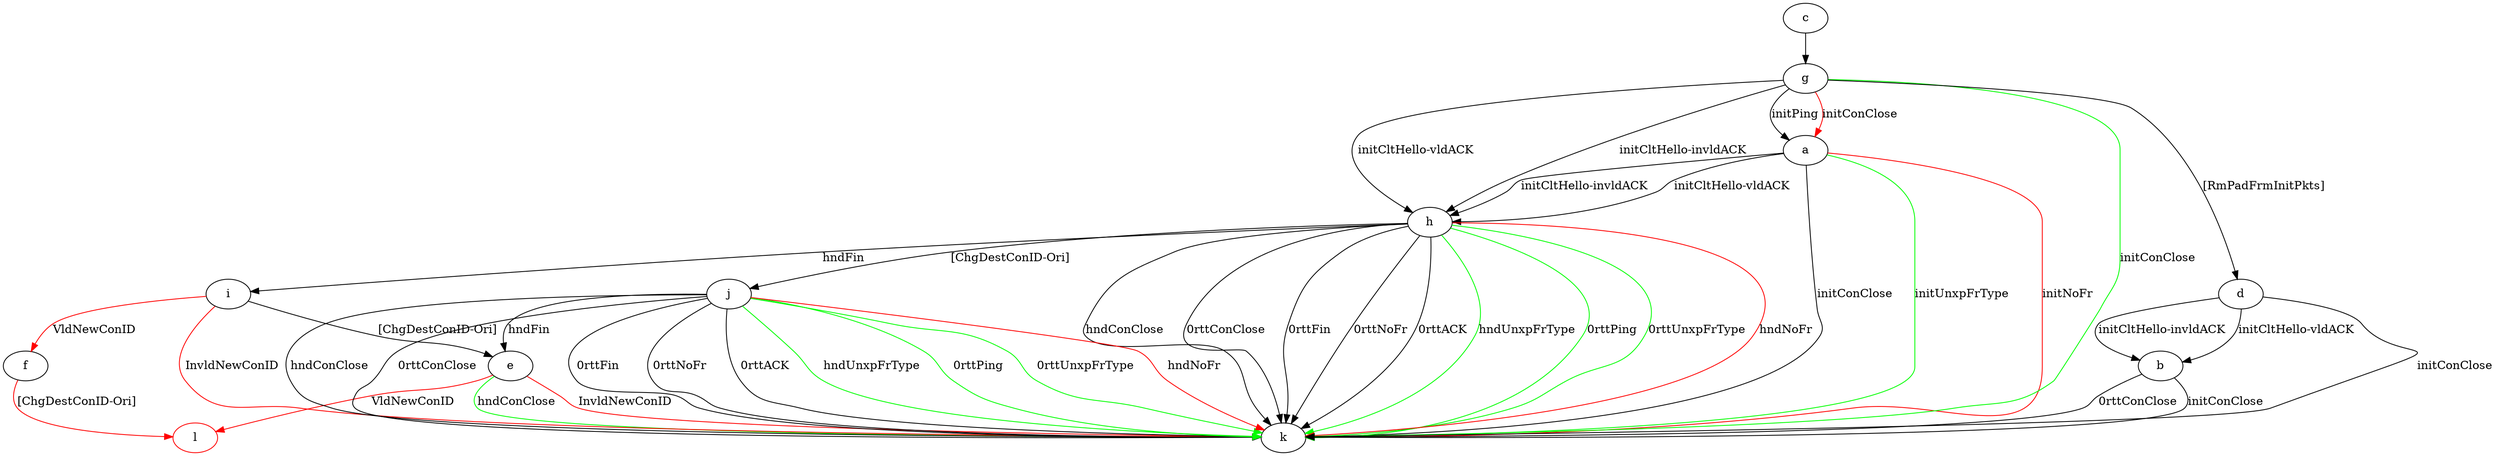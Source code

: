 digraph "" {
	a -> h	[key=0,
		label="initCltHello-vldACK "];
	a -> h	[key=1,
		label="initCltHello-invldACK "];
	a -> k	[key=0,
		label="initConClose "];
	a -> k	[key=1,
		color=green,
		label="initUnxpFrType "];
	a -> k	[key=2,
		color=red,
		label="initNoFr "];
	b -> k	[key=0,
		label="initConClose "];
	b -> k	[key=1,
		label="0rttConClose "];
	c -> g	[key=0];
	d -> b	[key=0,
		label="initCltHello-vldACK "];
	d -> b	[key=1,
		label="initCltHello-invldACK "];
	d -> k	[key=0,
		label="initConClose "];
	e -> k	[key=0,
		color=green,
		label="hndConClose "];
	e -> k	[key=1,
		color=red,
		label="InvldNewConID "];
	l	[color=red];
	e -> l	[key=0,
		color=red,
		label="VldNewConID "];
	f -> l	[key=0,
		color=red,
		label="[ChgDestConID-Ori] "];
	g -> a	[key=0,
		label="initPing "];
	g -> a	[key=1,
		color=red,
		label="initConClose "];
	g -> d	[key=0,
		label="[RmPadFrmInitPkts] "];
	g -> h	[key=0,
		label="initCltHello-vldACK "];
	g -> h	[key=1,
		label="initCltHello-invldACK "];
	g -> k	[key=0,
		color=green,
		label="initConClose "];
	h -> i	[key=0,
		label="hndFin "];
	h -> j	[key=0,
		label="[ChgDestConID-Ori] "];
	h -> k	[key=0,
		label="hndConClose "];
	h -> k	[key=1,
		label="0rttConClose "];
	h -> k	[key=2,
		label="0rttFin "];
	h -> k	[key=3,
		label="0rttNoFr "];
	h -> k	[key=4,
		label="0rttACK "];
	h -> k	[key=5,
		color=green,
		label="hndUnxpFrType "];
	h -> k	[key=6,
		color=green,
		label="0rttPing "];
	h -> k	[key=7,
		color=green,
		label="0rttUnxpFrType "];
	h -> k	[key=8,
		color=red,
		label="hndNoFr "];
	i -> e	[key=0,
		label="[ChgDestConID-Ori] "];
	i -> f	[key=0,
		color=red,
		label="VldNewConID "];
	i -> k	[key=0,
		color=red,
		label="InvldNewConID "];
	j -> e	[key=0,
		label="hndFin "];
	j -> k	[key=0,
		label="hndConClose "];
	j -> k	[key=1,
		label="0rttConClose "];
	j -> k	[key=2,
		label="0rttFin "];
	j -> k	[key=3,
		label="0rttNoFr "];
	j -> k	[key=4,
		label="0rttACK "];
	j -> k	[key=5,
		color=green,
		label="hndUnxpFrType "];
	j -> k	[key=6,
		color=green,
		label="0rttPing "];
	j -> k	[key=7,
		color=green,
		label="0rttUnxpFrType "];
	j -> k	[key=8,
		color=red,
		label="hndNoFr "];
}
